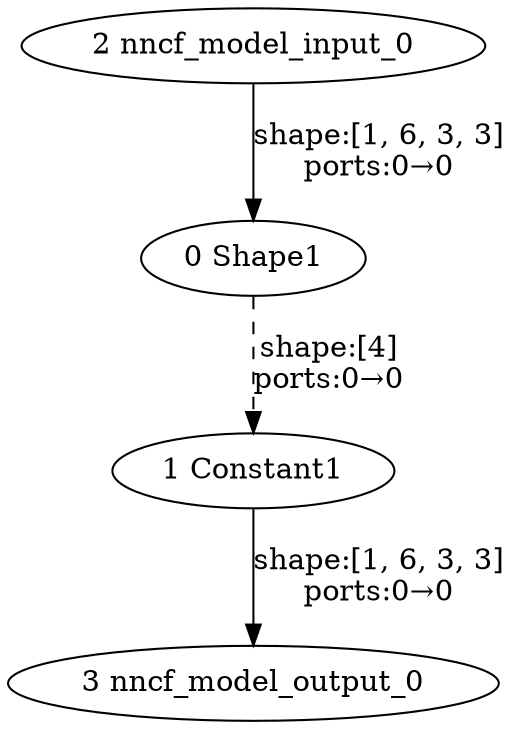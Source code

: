 strict digraph  {
"0 Shape1" [id=0, type=Shape];
"1 Constant1" [id=1, type=ConstantOfShape];
"2 nncf_model_input_0" [id=2, type=nncf_model_input];
"3 nncf_model_output_0" [id=3, type=nncf_model_output];
"0 Shape1" -> "1 Constant1"  [label="shape:[4]\nports:0→0", style=dashed];
"1 Constant1" -> "3 nncf_model_output_0"  [label="shape:[1, 6, 3, 3]\nports:0→0", style=solid];
"2 nncf_model_input_0" -> "0 Shape1"  [label="shape:[1, 6, 3, 3]\nports:0→0", style=solid];
}
